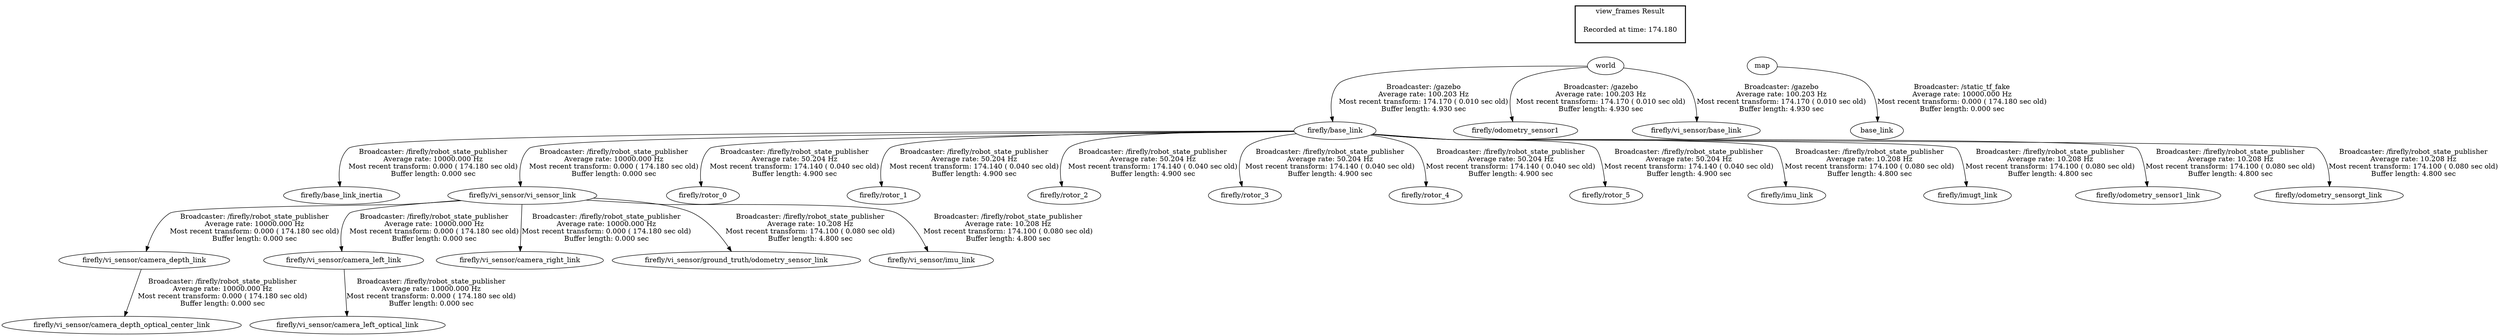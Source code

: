 digraph G {
"firefly/base_link" -> "firefly/base_link_inertia"[label="Broadcaster: /firefly/robot_state_publisher\nAverage rate: 10000.000 Hz\nMost recent transform: 0.000 ( 174.180 sec old)\nBuffer length: 0.000 sec\n"];
"world" -> "firefly/base_link"[label="Broadcaster: /gazebo\nAverage rate: 100.203 Hz\nMost recent transform: 174.170 ( 0.010 sec old)\nBuffer length: 4.930 sec\n"];
"firefly/vi_sensor/vi_sensor_link" -> "firefly/vi_sensor/camera_depth_link"[label="Broadcaster: /firefly/robot_state_publisher\nAverage rate: 10000.000 Hz\nMost recent transform: 0.000 ( 174.180 sec old)\nBuffer length: 0.000 sec\n"];
"firefly/base_link" -> "firefly/vi_sensor/vi_sensor_link"[label="Broadcaster: /firefly/robot_state_publisher\nAverage rate: 10000.000 Hz\nMost recent transform: 0.000 ( 174.180 sec old)\nBuffer length: 0.000 sec\n"];
"firefly/vi_sensor/camera_depth_link" -> "firefly/vi_sensor/camera_depth_optical_center_link"[label="Broadcaster: /firefly/robot_state_publisher\nAverage rate: 10000.000 Hz\nMost recent transform: 0.000 ( 174.180 sec old)\nBuffer length: 0.000 sec\n"];
"firefly/vi_sensor/vi_sensor_link" -> "firefly/vi_sensor/camera_left_link"[label="Broadcaster: /firefly/robot_state_publisher\nAverage rate: 10000.000 Hz\nMost recent transform: 0.000 ( 174.180 sec old)\nBuffer length: 0.000 sec\n"];
"firefly/vi_sensor/camera_left_link" -> "firefly/vi_sensor/camera_left_optical_link"[label="Broadcaster: /firefly/robot_state_publisher\nAverage rate: 10000.000 Hz\nMost recent transform: 0.000 ( 174.180 sec old)\nBuffer length: 0.000 sec\n"];
"firefly/vi_sensor/vi_sensor_link" -> "firefly/vi_sensor/camera_right_link"[label="Broadcaster: /firefly/robot_state_publisher\nAverage rate: 10000.000 Hz\nMost recent transform: 0.000 ( 174.180 sec old)\nBuffer length: 0.000 sec\n"];
"map" -> "base_link"[label="Broadcaster: /static_tf_fake\nAverage rate: 10000.000 Hz\nMost recent transform: 0.000 ( 174.180 sec old)\nBuffer length: 0.000 sec\n"];
"world" -> "firefly/odometry_sensor1"[label="Broadcaster: /gazebo\nAverage rate: 100.203 Hz\nMost recent transform: 174.170 ( 0.010 sec old)\nBuffer length: 4.930 sec\n"];
"world" -> "firefly/vi_sensor/base_link"[label="Broadcaster: /gazebo\nAverage rate: 100.203 Hz\nMost recent transform: 174.170 ( 0.010 sec old)\nBuffer length: 4.930 sec\n"];
"firefly/base_link" -> "firefly/rotor_0"[label="Broadcaster: /firefly/robot_state_publisher\nAverage rate: 50.204 Hz\nMost recent transform: 174.140 ( 0.040 sec old)\nBuffer length: 4.900 sec\n"];
"firefly/base_link" -> "firefly/rotor_1"[label="Broadcaster: /firefly/robot_state_publisher\nAverage rate: 50.204 Hz\nMost recent transform: 174.140 ( 0.040 sec old)\nBuffer length: 4.900 sec\n"];
"firefly/base_link" -> "firefly/rotor_2"[label="Broadcaster: /firefly/robot_state_publisher\nAverage rate: 50.204 Hz\nMost recent transform: 174.140 ( 0.040 sec old)\nBuffer length: 4.900 sec\n"];
"firefly/base_link" -> "firefly/rotor_3"[label="Broadcaster: /firefly/robot_state_publisher\nAverage rate: 50.204 Hz\nMost recent transform: 174.140 ( 0.040 sec old)\nBuffer length: 4.900 sec\n"];
"firefly/base_link" -> "firefly/rotor_4"[label="Broadcaster: /firefly/robot_state_publisher\nAverage rate: 50.204 Hz\nMost recent transform: 174.140 ( 0.040 sec old)\nBuffer length: 4.900 sec\n"];
"firefly/base_link" -> "firefly/rotor_5"[label="Broadcaster: /firefly/robot_state_publisher\nAverage rate: 50.204 Hz\nMost recent transform: 174.140 ( 0.040 sec old)\nBuffer length: 4.900 sec\n"];
"firefly/base_link" -> "firefly/imu_link"[label="Broadcaster: /firefly/robot_state_publisher\nAverage rate: 10.208 Hz\nMost recent transform: 174.100 ( 0.080 sec old)\nBuffer length: 4.800 sec\n"];
"firefly/base_link" -> "firefly/imugt_link"[label="Broadcaster: /firefly/robot_state_publisher\nAverage rate: 10.208 Hz\nMost recent transform: 174.100 ( 0.080 sec old)\nBuffer length: 4.800 sec\n"];
"firefly/base_link" -> "firefly/odometry_sensor1_link"[label="Broadcaster: /firefly/robot_state_publisher\nAverage rate: 10.208 Hz\nMost recent transform: 174.100 ( 0.080 sec old)\nBuffer length: 4.800 sec\n"];
"firefly/base_link" -> "firefly/odometry_sensorgt_link"[label="Broadcaster: /firefly/robot_state_publisher\nAverage rate: 10.208 Hz\nMost recent transform: 174.100 ( 0.080 sec old)\nBuffer length: 4.800 sec\n"];
"firefly/vi_sensor/vi_sensor_link" -> "firefly/vi_sensor/ground_truth/odometry_sensor_link"[label="Broadcaster: /firefly/robot_state_publisher\nAverage rate: 10.208 Hz\nMost recent transform: 174.100 ( 0.080 sec old)\nBuffer length: 4.800 sec\n"];
"firefly/vi_sensor/vi_sensor_link" -> "firefly/vi_sensor/imu_link"[label="Broadcaster: /firefly/robot_state_publisher\nAverage rate: 10.208 Hz\nMost recent transform: 174.100 ( 0.080 sec old)\nBuffer length: 4.800 sec\n"];
edge [style=invis];
 subgraph cluster_legend { style=bold; color=black; label ="view_frames Result";
"Recorded at time: 174.180"[ shape=plaintext ] ;
 }->"map";
edge [style=invis];
 subgraph cluster_legend { style=bold; color=black; label ="view_frames Result";
"Recorded at time: 174.180"[ shape=plaintext ] ;
 }->"world";
}